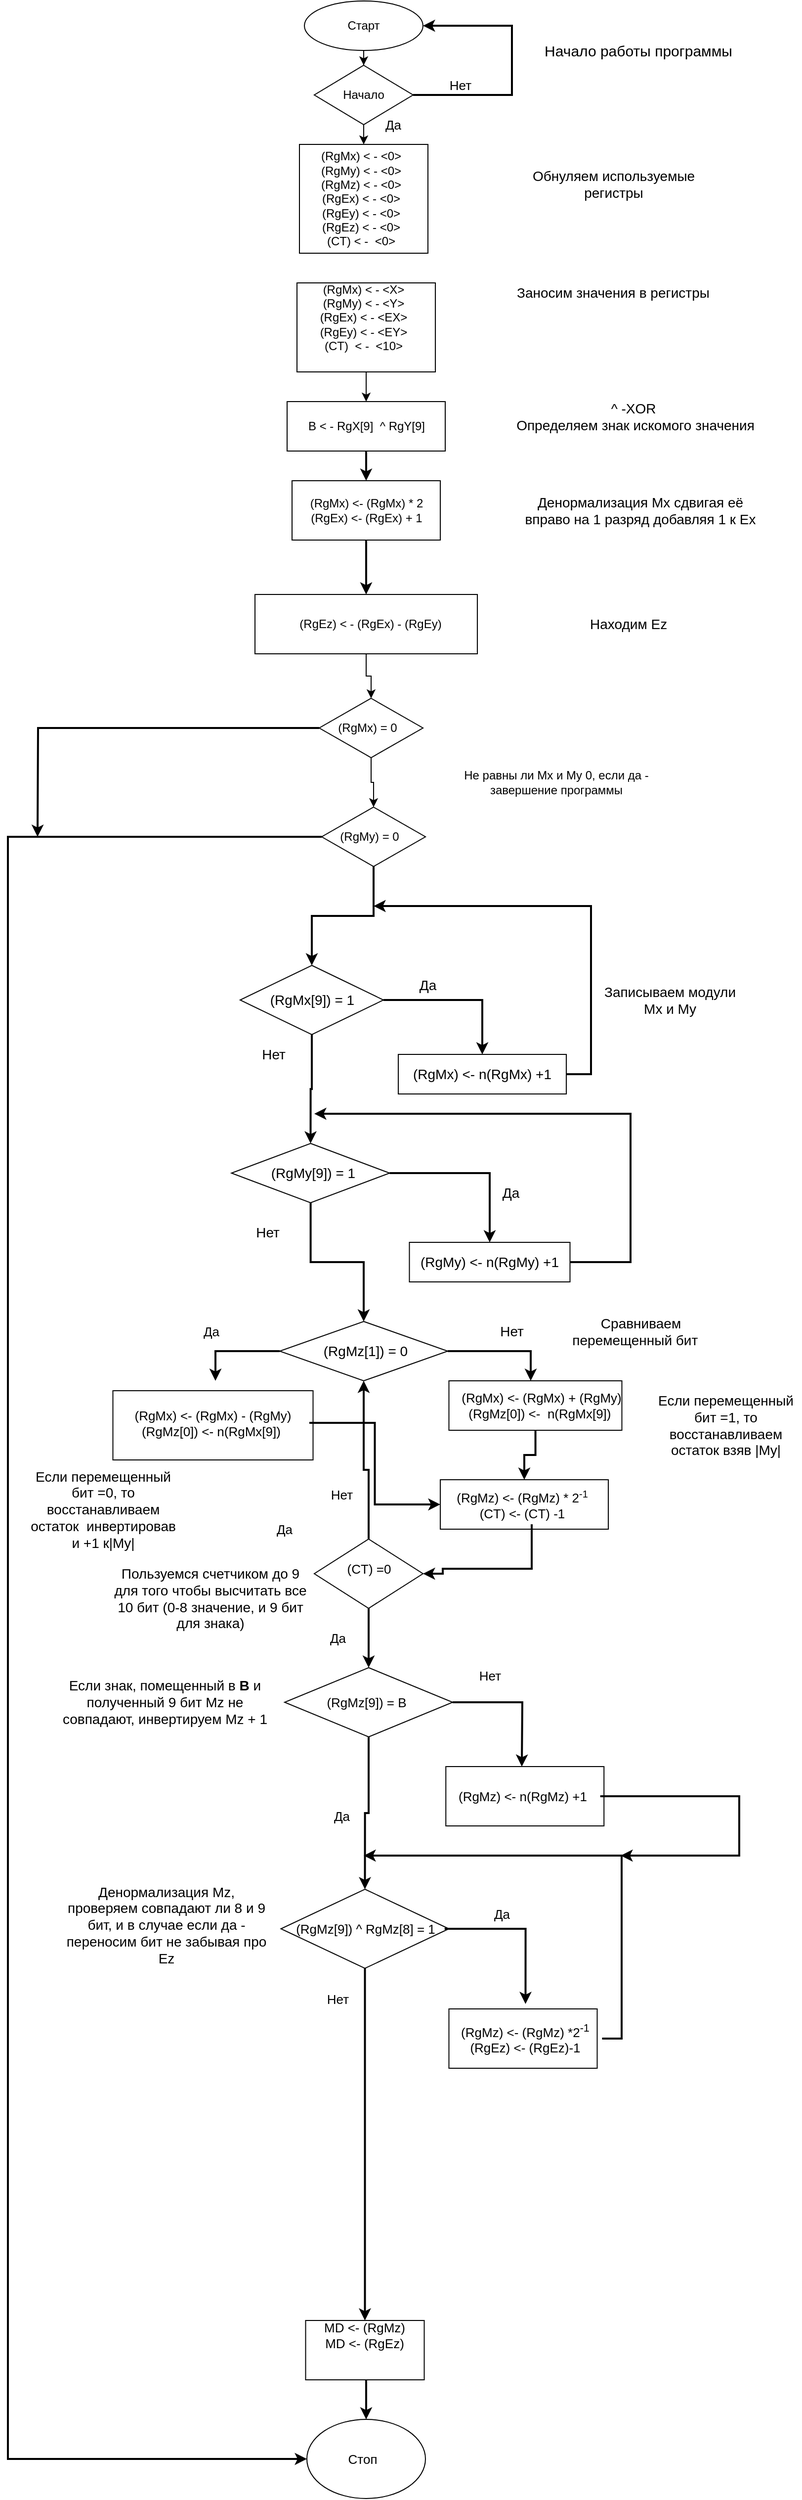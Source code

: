 <mxfile version="14.5.7" type="github">
  <diagram id="WqHpsA654vQWzBJ54qnW" name="Page-1">
    <mxGraphModel dx="865" dy="457" grid="1" gridSize="10" guides="1" tooltips="1" connect="1" arrows="1" fold="1" page="1" pageScale="1" pageWidth="827" pageHeight="1169" math="0" shadow="0">
      <root>
        <mxCell id="0" />
        <mxCell id="1" parent="0" />
        <mxCell id="_mBUxWX0OjbOPoJ2d4vH-18" style="edgeStyle=orthogonalEdgeStyle;rounded=0;orthogonalLoop=1;jettySize=auto;html=1;entryX=0.5;entryY=0;entryDx=0;entryDy=0;" parent="1" source="_mBUxWX0OjbOPoJ2d4vH-1" target="_mBUxWX0OjbOPoJ2d4vH-4" edge="1">
          <mxGeometry relative="1" as="geometry" />
        </mxCell>
        <mxCell id="_mBUxWX0OjbOPoJ2d4vH-1" value="" style="ellipse;whiteSpace=wrap;html=1;" parent="1" vertex="1">
          <mxGeometry x="310" y="5" width="120" height="50" as="geometry" />
        </mxCell>
        <mxCell id="_mBUxWX0OjbOPoJ2d4vH-2" value="Старт" style="text;html=1;strokeColor=none;fillColor=none;align=center;verticalAlign=middle;whiteSpace=wrap;rounded=0;" parent="1" vertex="1">
          <mxGeometry x="335" y="20" width="70" height="20" as="geometry" />
        </mxCell>
        <mxCell id="_mBUxWX0OjbOPoJ2d4vH-82" style="edgeStyle=orthogonalEdgeStyle;rounded=0;orthogonalLoop=1;jettySize=auto;html=1;strokeWidth=2;fontSize=13;entryX=1;entryY=0.5;entryDx=0;entryDy=0;" parent="1" source="_mBUxWX0OjbOPoJ2d4vH-4" target="_mBUxWX0OjbOPoJ2d4vH-1" edge="1">
          <mxGeometry relative="1" as="geometry">
            <mxPoint x="450" y="20" as="targetPoint" />
            <Array as="points">
              <mxPoint x="520" y="100" />
              <mxPoint x="520" y="30" />
            </Array>
          </mxGeometry>
        </mxCell>
        <mxCell id="_mBUxWX0OjbOPoJ2d4vH-4" value="" style="rhombus;whiteSpace=wrap;html=1;" parent="1" vertex="1">
          <mxGeometry x="320" y="70" width="100" height="60" as="geometry" />
        </mxCell>
        <mxCell id="_mBUxWX0OjbOPoJ2d4vH-17" style="edgeStyle=orthogonalEdgeStyle;rounded=0;orthogonalLoop=1;jettySize=auto;html=1;entryX=0.5;entryY=0;entryDx=0;entryDy=0;" parent="1" target="_mBUxWX0OjbOPoJ2d4vH-7" edge="1">
          <mxGeometry relative="1" as="geometry">
            <mxPoint x="370" y="130" as="sourcePoint" />
          </mxGeometry>
        </mxCell>
        <mxCell id="_mBUxWX0OjbOPoJ2d4vH-5" value="Начало" style="text;html=1;strokeColor=none;fillColor=none;align=center;verticalAlign=middle;whiteSpace=wrap;rounded=0;" parent="1" vertex="1">
          <mxGeometry x="350" y="90" width="40" height="20" as="geometry" />
        </mxCell>
        <mxCell id="_mBUxWX0OjbOPoJ2d4vH-7" value="" style="rounded=0;whiteSpace=wrap;html=1;" parent="1" vertex="1">
          <mxGeometry x="305" y="150" width="130" height="110" as="geometry" />
        </mxCell>
        <mxCell id="_mBUxWX0OjbOPoJ2d4vH-8" value="(RgMx) &amp;lt; - &amp;lt;0&amp;gt;&lt;br&gt;(RgMy) &amp;lt; - &amp;lt;0&amp;gt;&lt;br&gt;(RgMz) &amp;lt; - &amp;lt;0&amp;gt;&lt;br&gt;(RgEx) &amp;lt; - &amp;lt;0&amp;gt;&lt;br&gt;(RgEy) &amp;lt; - &amp;lt;0&amp;gt;&lt;br&gt;(RgEz) &amp;lt; - &amp;lt;0&amp;gt;&lt;br&gt;(CT) &amp;lt; -&amp;nbsp; &amp;lt;0&amp;gt;" style="text;html=1;strokeColor=none;fillColor=none;align=center;verticalAlign=middle;whiteSpace=wrap;rounded=0;" parent="1" vertex="1">
          <mxGeometry x="315" y="160" width="105" height="90" as="geometry" />
        </mxCell>
        <mxCell id="_mBUxWX0OjbOPoJ2d4vH-14" style="edgeStyle=orthogonalEdgeStyle;rounded=0;orthogonalLoop=1;jettySize=auto;html=1;entryX=0.5;entryY=0;entryDx=0;entryDy=0;" parent="1" source="_mBUxWX0OjbOPoJ2d4vH-10" target="_mBUxWX0OjbOPoJ2d4vH-12" edge="1">
          <mxGeometry relative="1" as="geometry" />
        </mxCell>
        <mxCell id="_mBUxWX0OjbOPoJ2d4vH-10" value="" style="rounded=0;whiteSpace=wrap;html=1;" parent="1" vertex="1">
          <mxGeometry x="302.5" y="290" width="140" height="90" as="geometry" />
        </mxCell>
        <mxCell id="_mBUxWX0OjbOPoJ2d4vH-11" value="(RgMx) &amp;lt; - &amp;lt;X&amp;gt;&lt;br&gt;(RgMy) &amp;lt; - &amp;lt;Y&amp;gt;&lt;br&gt;(RgEx) &amp;lt; - &amp;lt;EX&amp;gt;&lt;br&gt;(RgEy) &amp;lt; - &amp;lt;EY&amp;gt;&lt;br&gt;(CT)&amp;nbsp; &amp;lt; -&amp;nbsp; &amp;lt;10&amp;gt;" style="text;html=1;strokeColor=none;fillColor=none;align=center;verticalAlign=middle;whiteSpace=wrap;rounded=0;" parent="1" vertex="1">
          <mxGeometry x="320" y="280" width="100" height="90" as="geometry" />
        </mxCell>
        <mxCell id="_mBUxWX0OjbOPoJ2d4vH-88" style="edgeStyle=orthogonalEdgeStyle;rounded=0;orthogonalLoop=1;jettySize=auto;html=1;entryX=0.5;entryY=0;entryDx=0;entryDy=0;strokeWidth=2;fontSize=14;" parent="1" source="_mBUxWX0OjbOPoJ2d4vH-12" target="_mBUxWX0OjbOPoJ2d4vH-21" edge="1">
          <mxGeometry relative="1" as="geometry" />
        </mxCell>
        <mxCell id="_mBUxWX0OjbOPoJ2d4vH-12" value="" style="rounded=0;whiteSpace=wrap;html=1;" parent="1" vertex="1">
          <mxGeometry x="292.5" y="410" width="160" height="50" as="geometry" />
        </mxCell>
        <mxCell id="_mBUxWX0OjbOPoJ2d4vH-13" value="B &amp;lt; - RgX[9]&amp;nbsp; ^ RgY[9]" style="text;html=1;strokeColor=none;fillColor=none;align=center;verticalAlign=middle;whiteSpace=wrap;rounded=0;" parent="1" vertex="1">
          <mxGeometry x="302.5" y="425" width="140" height="20" as="geometry" />
        </mxCell>
        <mxCell id="_mBUxWX0OjbOPoJ2d4vH-20" value="Денормализация Mx сдвигая её вправо на 1 разряд добавляя 1 к Ex" style="text;html=1;strokeColor=none;fillColor=none;align=center;verticalAlign=middle;whiteSpace=wrap;rounded=0;fontSize=14;" parent="1" vertex="1">
          <mxGeometry x="530" y="510" width="240" height="20" as="geometry" />
        </mxCell>
        <mxCell id="_mBUxWX0OjbOPoJ2d4vH-90" style="edgeStyle=orthogonalEdgeStyle;rounded=0;orthogonalLoop=1;jettySize=auto;html=1;entryX=0.5;entryY=0;entryDx=0;entryDy=0;strokeWidth=2;fontSize=14;" parent="1" source="_mBUxWX0OjbOPoJ2d4vH-21" target="_mBUxWX0OjbOPoJ2d4vH-24" edge="1">
          <mxGeometry relative="1" as="geometry" />
        </mxCell>
        <mxCell id="_mBUxWX0OjbOPoJ2d4vH-21" value="" style="rounded=0;whiteSpace=wrap;html=1;fontSize=12;" parent="1" vertex="1">
          <mxGeometry x="297.5" y="490" width="150" height="60" as="geometry" />
        </mxCell>
        <mxCell id="_mBUxWX0OjbOPoJ2d4vH-22" value="&lt;font style=&quot;font-size: 14px&quot;&gt;^ -XOR&amp;nbsp;&lt;br&gt;Определяем знак искомого значения&lt;/font&gt;" style="text;html=1;strokeColor=none;fillColor=none;align=center;verticalAlign=middle;whiteSpace=wrap;rounded=0;" parent="1" vertex="1">
          <mxGeometry x="510" y="405" width="270" height="40" as="geometry" />
        </mxCell>
        <mxCell id="_mBUxWX0OjbOPoJ2d4vH-23" value="(RgMx) &amp;lt;- (RgMx) * 2&lt;br style=&quot;font-size: 12px&quot;&gt;(RgEx) &amp;lt;- (RgEx) + 1" style="text;html=1;strokeColor=none;fillColor=none;align=center;verticalAlign=middle;whiteSpace=wrap;rounded=0;fontSize=12;" parent="1" vertex="1">
          <mxGeometry x="307.5" y="505" width="130" height="30" as="geometry" />
        </mxCell>
        <mxCell id="_mBUxWX0OjbOPoJ2d4vH-93" style="edgeStyle=orthogonalEdgeStyle;rounded=0;orthogonalLoop=1;jettySize=auto;html=1;entryX=0.5;entryY=0;entryDx=0;entryDy=0;strokeWidth=2;fontSize=14;exitX=0.5;exitY=1;exitDx=0;exitDy=0;" parent="1" source="uvNa9s3spd6jjnI6d6CA-7" target="_mBUxWX0OjbOPoJ2d4vH-32" edge="1">
          <mxGeometry relative="1" as="geometry">
            <mxPoint x="353" y="880" as="sourcePoint" />
          </mxGeometry>
        </mxCell>
        <mxCell id="uvNa9s3spd6jjnI6d6CA-4" style="edgeStyle=orthogonalEdgeStyle;rounded=0;orthogonalLoop=1;jettySize=auto;html=1;entryX=0.5;entryY=0;entryDx=0;entryDy=0;" parent="1" source="_mBUxWX0OjbOPoJ2d4vH-24" target="uvNa9s3spd6jjnI6d6CA-2" edge="1">
          <mxGeometry relative="1" as="geometry" />
        </mxCell>
        <mxCell id="_mBUxWX0OjbOPoJ2d4vH-24" value="" style="rounded=0;whiteSpace=wrap;html=1;fontSize=12;" parent="1" vertex="1">
          <mxGeometry x="260" y="605" width="225" height="60" as="geometry" />
        </mxCell>
        <mxCell id="_mBUxWX0OjbOPoJ2d4vH-26" value="(RgEz) &amp;lt; - (RgEx) - (RgEy)" style="text;html=1;strokeColor=none;fillColor=none;align=center;verticalAlign=middle;whiteSpace=wrap;rounded=0;fontSize=12;" parent="1" vertex="1">
          <mxGeometry x="272.5" y="615" width="207.5" height="40" as="geometry" />
        </mxCell>
        <mxCell id="_mBUxWX0OjbOPoJ2d4vH-31" value="Записываем модули Mx и My" style="text;html=1;strokeColor=none;fillColor=none;align=center;verticalAlign=middle;whiteSpace=wrap;rounded=0;fontSize=14;" parent="1" vertex="1">
          <mxGeometry x="610" y="980" width="140" height="70" as="geometry" />
        </mxCell>
        <mxCell id="_mBUxWX0OjbOPoJ2d4vH-92" style="edgeStyle=orthogonalEdgeStyle;rounded=0;orthogonalLoop=1;jettySize=auto;html=1;exitX=1;exitY=0.5;exitDx=0;exitDy=0;entryX=0.5;entryY=0;entryDx=0;entryDy=0;strokeWidth=2;fontSize=14;" parent="1" source="_mBUxWX0OjbOPoJ2d4vH-32" target="_mBUxWX0OjbOPoJ2d4vH-41" edge="1">
          <mxGeometry relative="1" as="geometry" />
        </mxCell>
        <mxCell id="_mBUxWX0OjbOPoJ2d4vH-94" style="edgeStyle=orthogonalEdgeStyle;rounded=0;orthogonalLoop=1;jettySize=auto;html=1;entryX=0.5;entryY=0;entryDx=0;entryDy=0;strokeWidth=2;fontSize=14;" parent="1" source="_mBUxWX0OjbOPoJ2d4vH-32" target="_mBUxWX0OjbOPoJ2d4vH-43" edge="1">
          <mxGeometry relative="1" as="geometry" />
        </mxCell>
        <mxCell id="_mBUxWX0OjbOPoJ2d4vH-32" value="" style="rhombus;whiteSpace=wrap;html=1;fontSize=14;" parent="1" vertex="1">
          <mxGeometry x="245" y="980" width="145" height="70" as="geometry" />
        </mxCell>
        <mxCell id="_mBUxWX0OjbOPoJ2d4vH-33" value="(RgMx[9]) = 1" style="text;html=1;strokeColor=none;fillColor=none;align=center;verticalAlign=middle;whiteSpace=wrap;rounded=0;fontSize=14;" parent="1" vertex="1">
          <mxGeometry x="272.5" y="997.5" width="90" height="35" as="geometry" />
        </mxCell>
        <mxCell id="_mBUxWX0OjbOPoJ2d4vH-37" value="Нет" style="text;html=1;strokeColor=none;fillColor=none;align=center;verticalAlign=middle;whiteSpace=wrap;rounded=0;fontSize=14;" parent="1" vertex="1">
          <mxGeometry x="259" y="1060" width="40" height="20" as="geometry" />
        </mxCell>
        <mxCell id="_mBUxWX0OjbOPoJ2d4vH-38" value="Да" style="text;html=1;strokeColor=none;fillColor=none;align=center;verticalAlign=middle;whiteSpace=wrap;rounded=0;fontSize=14;" parent="1" vertex="1">
          <mxGeometry x="415" y="990" width="40" height="20" as="geometry" />
        </mxCell>
        <mxCell id="_mBUxWX0OjbOPoJ2d4vH-97" style="edgeStyle=orthogonalEdgeStyle;rounded=0;orthogonalLoop=1;jettySize=auto;html=1;strokeWidth=2;fontSize=14;" parent="1" source="_mBUxWX0OjbOPoJ2d4vH-39" edge="1">
          <mxGeometry relative="1" as="geometry">
            <mxPoint x="380" y="920" as="targetPoint" />
            <Array as="points">
              <mxPoint x="600" y="1090" />
              <mxPoint x="600" y="920" />
            </Array>
          </mxGeometry>
        </mxCell>
        <mxCell id="_mBUxWX0OjbOPoJ2d4vH-39" value="" style="rounded=0;whiteSpace=wrap;html=1;fontSize=14;" parent="1" vertex="1">
          <mxGeometry x="405" y="1070" width="170" height="40" as="geometry" />
        </mxCell>
        <mxCell id="_mBUxWX0OjbOPoJ2d4vH-41" value="(RgMx) &amp;lt;- n(RgMx) +1" style="text;html=1;strokeColor=none;fillColor=none;align=center;verticalAlign=middle;whiteSpace=wrap;rounded=0;fontSize=14;" parent="1" vertex="1">
          <mxGeometry x="415" y="1070" width="150" height="40" as="geometry" />
        </mxCell>
        <mxCell id="_mBUxWX0OjbOPoJ2d4vH-96" style="edgeStyle=orthogonalEdgeStyle;rounded=0;orthogonalLoop=1;jettySize=auto;html=1;entryX=0.5;entryY=0;entryDx=0;entryDy=0;strokeWidth=2;fontSize=14;" parent="1" source="_mBUxWX0OjbOPoJ2d4vH-43" target="_mBUxWX0OjbOPoJ2d4vH-46" edge="1">
          <mxGeometry relative="1" as="geometry" />
        </mxCell>
        <mxCell id="_mBUxWX0OjbOPoJ2d4vH-99" style="edgeStyle=orthogonalEdgeStyle;rounded=0;orthogonalLoop=1;jettySize=auto;html=1;entryX=0.5;entryY=0;entryDx=0;entryDy=0;strokeWidth=2;fontSize=14;" parent="1" source="_mBUxWX0OjbOPoJ2d4vH-43" target="_mBUxWX0OjbOPoJ2d4vH-64" edge="1">
          <mxGeometry relative="1" as="geometry" />
        </mxCell>
        <mxCell id="_mBUxWX0OjbOPoJ2d4vH-43" value="" style="rhombus;whiteSpace=wrap;html=1;fontSize=14;" parent="1" vertex="1">
          <mxGeometry x="236.25" y="1160" width="160" height="60" as="geometry" />
        </mxCell>
        <mxCell id="_mBUxWX0OjbOPoJ2d4vH-44" value="(RgMy[9]) = 1" style="text;html=1;strokeColor=none;fillColor=none;align=center;verticalAlign=middle;whiteSpace=wrap;rounded=0;fontSize=14;" parent="1" vertex="1">
          <mxGeometry x="270" y="1172.5" width="97.5" height="35" as="geometry" />
        </mxCell>
        <mxCell id="_mBUxWX0OjbOPoJ2d4vH-98" style="edgeStyle=orthogonalEdgeStyle;rounded=0;orthogonalLoop=1;jettySize=auto;html=1;strokeWidth=2;fontSize=14;" parent="1" source="_mBUxWX0OjbOPoJ2d4vH-45" edge="1">
          <mxGeometry relative="1" as="geometry">
            <mxPoint x="320" y="1130" as="targetPoint" />
            <Array as="points">
              <mxPoint x="640" y="1280" />
              <mxPoint x="640" y="1130" />
            </Array>
          </mxGeometry>
        </mxCell>
        <mxCell id="_mBUxWX0OjbOPoJ2d4vH-45" value="" style="rounded=0;whiteSpace=wrap;html=1;fontSize=14;" parent="1" vertex="1">
          <mxGeometry x="416.25" y="1260" width="162.5" height="40" as="geometry" />
        </mxCell>
        <mxCell id="_mBUxWX0OjbOPoJ2d4vH-46" value="(RgMy) &amp;lt;- n(RgMy) +1" style="text;html=1;strokeColor=none;fillColor=none;align=center;verticalAlign=middle;whiteSpace=wrap;rounded=0;fontSize=14;" parent="1" vertex="1">
          <mxGeometry x="426.25" y="1260" width="142.5" height="40" as="geometry" />
        </mxCell>
        <mxCell id="_mBUxWX0OjbOPoJ2d4vH-53" value="Сравниваем перемещенный бит&amp;nbsp; &amp;nbsp;" style="text;html=1;strokeColor=none;fillColor=none;align=center;verticalAlign=middle;whiteSpace=wrap;rounded=0;fontSize=14;" parent="1" vertex="1">
          <mxGeometry x="573.75" y="1320" width="152.5" height="60" as="geometry" />
        </mxCell>
        <mxCell id="_mBUxWX0OjbOPoJ2d4vH-56" value="" style="rounded=0;whiteSpace=wrap;html=1;fontSize=19;" parent="1" vertex="1">
          <mxGeometry x="116.25" y="1410" width="202.5" height="70" as="geometry" />
        </mxCell>
        <mxCell id="uvNa9s3spd6jjnI6d6CA-16" style="edgeStyle=orthogonalEdgeStyle;rounded=0;orthogonalLoop=1;jettySize=auto;html=1;entryX=0;entryY=0.5;entryDx=0;entryDy=0;strokeWidth=2;" parent="1" source="_mBUxWX0OjbOPoJ2d4vH-57" target="uvNa9s3spd6jjnI6d6CA-14" edge="1">
          <mxGeometry relative="1" as="geometry" />
        </mxCell>
        <mxCell id="_mBUxWX0OjbOPoJ2d4vH-57" value="(RgMx) &amp;lt;- (RgMx) - (RgMy)&lt;br&gt;(RgMz[0]) &amp;lt;- n(RgMx[9])&amp;nbsp;" style="text;html=1;strokeColor=none;fillColor=none;align=center;verticalAlign=middle;whiteSpace=wrap;rounded=0;fontSize=13;" parent="1" vertex="1">
          <mxGeometry x="120" y="1410" width="195" height="65" as="geometry" />
        </mxCell>
        <mxCell id="_mBUxWX0OjbOPoJ2d4vH-117" style="edgeStyle=orthogonalEdgeStyle;rounded=0;orthogonalLoop=1;jettySize=auto;html=1;entryX=0.5;entryY=0;entryDx=0;entryDy=0;strokeWidth=2;fontSize=14;" parent="1" source="_mBUxWX0OjbOPoJ2d4vH-58" target="_mBUxWX0OjbOPoJ2d4vH-69" edge="1">
          <mxGeometry relative="1" as="geometry" />
        </mxCell>
        <mxCell id="_mBUxWX0OjbOPoJ2d4vH-58" value="" style="rhombus;whiteSpace=wrap;html=1;fontSize=13;" parent="1" vertex="1">
          <mxGeometry x="320" y="1560" width="110" height="70" as="geometry" />
        </mxCell>
        <mxCell id="uvNa9s3spd6jjnI6d6CA-20" style="edgeStyle=orthogonalEdgeStyle;rounded=0;orthogonalLoop=1;jettySize=auto;html=1;entryX=0.5;entryY=1;entryDx=0;entryDy=0;strokeWidth=2;exitX=0.5;exitY=0;exitDx=0;exitDy=0;" parent="1" source="_mBUxWX0OjbOPoJ2d4vH-58" target="_mBUxWX0OjbOPoJ2d4vH-64" edge="1">
          <mxGeometry relative="1" as="geometry">
            <Array as="points">
              <mxPoint x="375" y="1490" />
              <mxPoint x="370" y="1490" />
            </Array>
          </mxGeometry>
        </mxCell>
        <mxCell id="_mBUxWX0OjbOPoJ2d4vH-59" value="(CT) =0" style="text;html=1;strokeColor=none;fillColor=none;align=center;verticalAlign=middle;whiteSpace=wrap;rounded=0;fontSize=13;rotation=0;" parent="1" vertex="1">
          <mxGeometry x="333.75" y="1580" width="82.5" height="20" as="geometry" />
        </mxCell>
        <mxCell id="_mBUxWX0OjbOPoJ2d4vH-62" value="Да" style="text;html=1;strokeColor=none;fillColor=none;align=center;verticalAlign=middle;whiteSpace=wrap;rounded=0;fontSize=13;" parent="1" vertex="1">
          <mxGeometry x="196.25" y="1340" width="40" height="20" as="geometry" />
        </mxCell>
        <mxCell id="_mBUxWX0OjbOPoJ2d4vH-63" value="Да" style="text;html=1;strokeColor=none;fillColor=none;align=center;verticalAlign=middle;whiteSpace=wrap;rounded=0;fontSize=14;" parent="1" vertex="1">
          <mxGeometry x="498.75" y="1200" width="40" height="20" as="geometry" />
        </mxCell>
        <mxCell id="_mBUxWX0OjbOPoJ2d4vH-102" style="edgeStyle=orthogonalEdgeStyle;rounded=0;orthogonalLoop=1;jettySize=auto;html=1;strokeWidth=2;fontSize=14;" parent="1" source="_mBUxWX0OjbOPoJ2d4vH-64" edge="1">
          <mxGeometry relative="1" as="geometry">
            <mxPoint x="539" y="1400" as="targetPoint" />
            <Array as="points">
              <mxPoint x="539" y="1370" />
            </Array>
          </mxGeometry>
        </mxCell>
        <mxCell id="_mBUxWX0OjbOPoJ2d4vH-113" style="edgeStyle=orthogonalEdgeStyle;rounded=0;orthogonalLoop=1;jettySize=auto;html=1;strokeWidth=2;fontSize=14;" parent="1" source="_mBUxWX0OjbOPoJ2d4vH-64" edge="1">
          <mxGeometry relative="1" as="geometry">
            <mxPoint x="220" y="1400" as="targetPoint" />
            <Array as="points">
              <mxPoint x="220" y="1370" />
            </Array>
          </mxGeometry>
        </mxCell>
        <mxCell id="_mBUxWX0OjbOPoJ2d4vH-64" value="" style="rhombus;whiteSpace=wrap;html=1;fontSize=14;" parent="1" vertex="1">
          <mxGeometry x="285" y="1340" width="170" height="60" as="geometry" />
        </mxCell>
        <mxCell id="_mBUxWX0OjbOPoJ2d4vH-65" value="(RgMz[1]) = 0" style="text;html=1;strokeColor=none;fillColor=none;align=center;verticalAlign=middle;whiteSpace=wrap;rounded=0;fontSize=14;" parent="1" vertex="1">
          <mxGeometry x="307.5" y="1360" width="127.5" height="20" as="geometry" />
        </mxCell>
        <mxCell id="uvNa9s3spd6jjnI6d6CA-17" style="edgeStyle=orthogonalEdgeStyle;rounded=0;orthogonalLoop=1;jettySize=auto;html=1;entryX=0.5;entryY=0;entryDx=0;entryDy=0;strokeWidth=2;" parent="1" source="_mBUxWX0OjbOPoJ2d4vH-67" target="uvNa9s3spd6jjnI6d6CA-14" edge="1">
          <mxGeometry relative="1" as="geometry" />
        </mxCell>
        <mxCell id="_mBUxWX0OjbOPoJ2d4vH-67" value="" style="rounded=0;whiteSpace=wrap;html=1;fontSize=19;" parent="1" vertex="1">
          <mxGeometry x="456.25" y="1400" width="175" height="50" as="geometry" />
        </mxCell>
        <mxCell id="_mBUxWX0OjbOPoJ2d4vH-68" value="(RgMx) &amp;lt;- (RgMx) + (RgMy)&lt;br&gt;(RgMz[0]) &amp;lt;-&amp;nbsp; n(RgMx[9])&amp;nbsp;" style="text;html=1;strokeColor=none;fillColor=none;align=center;verticalAlign=middle;whiteSpace=wrap;rounded=0;fontSize=13;" parent="1" vertex="1">
          <mxGeometry x="462.5" y="1410" width="173.75" height="30" as="geometry" />
        </mxCell>
        <mxCell id="_mBUxWX0OjbOPoJ2d4vH-120" style="edgeStyle=orthogonalEdgeStyle;rounded=0;orthogonalLoop=1;jettySize=auto;html=1;strokeWidth=2;fontSize=14;" parent="1" source="_mBUxWX0OjbOPoJ2d4vH-69" edge="1">
          <mxGeometry relative="1" as="geometry">
            <mxPoint x="530" y="1790" as="targetPoint" />
          </mxGeometry>
        </mxCell>
        <mxCell id="_mBUxWX0OjbOPoJ2d4vH-124" style="edgeStyle=orthogonalEdgeStyle;rounded=0;orthogonalLoop=1;jettySize=auto;html=1;entryX=0.5;entryY=0;entryDx=0;entryDy=0;strokeWidth=2;fontSize=14;exitX=0.5;exitY=1;exitDx=0;exitDy=0;" parent="1" source="_mBUxWX0OjbOPoJ2d4vH-69" target="_mBUxWX0OjbOPoJ2d4vH-73" edge="1">
          <mxGeometry relative="1" as="geometry">
            <mxPoint x="371" y="1800" as="sourcePoint" />
          </mxGeometry>
        </mxCell>
        <mxCell id="_mBUxWX0OjbOPoJ2d4vH-69" value="" style="rhombus;whiteSpace=wrap;html=1;fontSize=13;" parent="1" vertex="1">
          <mxGeometry x="290" y="1690" width="170" height="70" as="geometry" />
        </mxCell>
        <mxCell id="_mBUxWX0OjbOPoJ2d4vH-70" value="(RgMz[9]) = B" style="text;html=1;strokeColor=none;fillColor=none;align=center;verticalAlign=middle;whiteSpace=wrap;rounded=0;fontSize=13;" parent="1" vertex="1">
          <mxGeometry x="312.5" y="1712.5" width="120" height="25" as="geometry" />
        </mxCell>
        <mxCell id="_mBUxWX0OjbOPoJ2d4vH-71" value="" style="rounded=0;whiteSpace=wrap;html=1;fontSize=13;" parent="1" vertex="1">
          <mxGeometry x="453.13" y="1790" width="160" height="60" as="geometry" />
        </mxCell>
        <mxCell id="_mBUxWX0OjbOPoJ2d4vH-123" style="edgeStyle=orthogonalEdgeStyle;rounded=0;orthogonalLoop=1;jettySize=auto;html=1;strokeWidth=2;fontSize=14;" parent="1" source="_mBUxWX0OjbOPoJ2d4vH-72" edge="1">
          <mxGeometry relative="1" as="geometry">
            <mxPoint x="630" y="1880" as="targetPoint" />
            <Array as="points">
              <mxPoint x="750" y="1820" />
            </Array>
          </mxGeometry>
        </mxCell>
        <mxCell id="_mBUxWX0OjbOPoJ2d4vH-72" value="(RgMz) &amp;lt;- n(RgMz) +1" style="text;html=1;strokeColor=none;fillColor=none;align=center;verticalAlign=middle;whiteSpace=wrap;rounded=0;fontSize=13;" parent="1" vertex="1">
          <mxGeometry x="451.88" y="1800" width="157.5" height="40" as="geometry" />
        </mxCell>
        <mxCell id="_mBUxWX0OjbOPoJ2d4vH-132" style="edgeStyle=orthogonalEdgeStyle;rounded=0;orthogonalLoop=1;jettySize=auto;html=1;entryX=0.5;entryY=0;entryDx=0;entryDy=0;strokeWidth=2;fontSize=14;" parent="1" source="_mBUxWX0OjbOPoJ2d4vH-73" target="_mBUxWX0OjbOPoJ2d4vH-77" edge="1">
          <mxGeometry relative="1" as="geometry" />
        </mxCell>
        <mxCell id="_mBUxWX0OjbOPoJ2d4vH-73" value="" style="rhombus;whiteSpace=wrap;html=1;fontSize=13;" parent="1" vertex="1">
          <mxGeometry x="286.25" y="1914" width="170" height="80" as="geometry" />
        </mxCell>
        <mxCell id="_mBUxWX0OjbOPoJ2d4vH-126" style="edgeStyle=orthogonalEdgeStyle;rounded=0;orthogonalLoop=1;jettySize=auto;html=1;entryX=0.5;entryY=0;entryDx=0;entryDy=0;strokeWidth=2;fontSize=14;" parent="1" source="_mBUxWX0OjbOPoJ2d4vH-74" target="_mBUxWX0OjbOPoJ2d4vH-76" edge="1">
          <mxGeometry relative="1" as="geometry" />
        </mxCell>
        <mxCell id="_mBUxWX0OjbOPoJ2d4vH-74" value="(RgMz[9]) ^ RgMz[8] = 1" style="text;html=1;strokeColor=none;fillColor=none;align=center;verticalAlign=middle;whiteSpace=wrap;rounded=0;fontSize=13;" parent="1" vertex="1">
          <mxGeometry x="291.88" y="1929" width="160" height="50" as="geometry" />
        </mxCell>
        <mxCell id="_mBUxWX0OjbOPoJ2d4vH-75" value="" style="rounded=0;whiteSpace=wrap;html=1;fontSize=13;" parent="1" vertex="1">
          <mxGeometry x="456.25" y="2035" width="150" height="60" as="geometry" />
        </mxCell>
        <mxCell id="_mBUxWX0OjbOPoJ2d4vH-135" style="edgeStyle=orthogonalEdgeStyle;rounded=0;orthogonalLoop=1;jettySize=auto;html=1;strokeWidth=2;fontSize=14;" parent="1" source="_mBUxWX0OjbOPoJ2d4vH-76" edge="1">
          <mxGeometry relative="1" as="geometry">
            <mxPoint x="370" y="1880" as="targetPoint" />
            <Array as="points">
              <mxPoint x="631" y="2065" />
              <mxPoint x="631" y="1880" />
            </Array>
          </mxGeometry>
        </mxCell>
        <mxCell id="_mBUxWX0OjbOPoJ2d4vH-76" value="(RgMz) &amp;lt;- (RgMz) *2&lt;sup&gt;-1&lt;/sup&gt;&lt;br&gt;(RgEz) &amp;lt;- (RgEz)-1" style="text;html=1;strokeColor=none;fillColor=none;align=center;verticalAlign=middle;whiteSpace=wrap;rounded=0;fontSize=13;" parent="1" vertex="1">
          <mxGeometry x="456.25" y="2030" width="155" height="70" as="geometry" />
        </mxCell>
        <mxCell id="_mBUxWX0OjbOPoJ2d4vH-133" style="edgeStyle=orthogonalEdgeStyle;rounded=0;orthogonalLoop=1;jettySize=auto;html=1;entryX=0.5;entryY=0;entryDx=0;entryDy=0;strokeWidth=2;fontSize=14;" parent="1" source="_mBUxWX0OjbOPoJ2d4vH-77" target="_mBUxWX0OjbOPoJ2d4vH-79" edge="1">
          <mxGeometry relative="1" as="geometry">
            <Array as="points">
              <mxPoint x="373" y="2430" />
            </Array>
          </mxGeometry>
        </mxCell>
        <mxCell id="_mBUxWX0OjbOPoJ2d4vH-77" value="" style="rounded=0;whiteSpace=wrap;html=1;fontSize=13;" parent="1" vertex="1">
          <mxGeometry x="311.25" y="2350" width="120" height="60" as="geometry" />
        </mxCell>
        <mxCell id="_mBUxWX0OjbOPoJ2d4vH-78" value="MD &amp;lt;- (RgMz)&lt;br&gt;MD &amp;lt;- (RgEz)" style="text;html=1;strokeColor=none;fillColor=none;align=center;verticalAlign=middle;whiteSpace=wrap;rounded=0;fontSize=13;" parent="1" vertex="1">
          <mxGeometry x="315.62" y="2350" width="110" height="30" as="geometry" />
        </mxCell>
        <mxCell id="_mBUxWX0OjbOPoJ2d4vH-79" value="" style="ellipse;whiteSpace=wrap;html=1;fontSize=13;" parent="1" vertex="1">
          <mxGeometry x="312.5" y="2450" width="120" height="80" as="geometry" />
        </mxCell>
        <mxCell id="_mBUxWX0OjbOPoJ2d4vH-80" value="Стоп" style="text;html=1;strokeColor=none;fillColor=none;align=center;verticalAlign=middle;whiteSpace=wrap;rounded=0;fontSize=13;" parent="1" vertex="1">
          <mxGeometry x="333.75" y="2480" width="70" height="20" as="geometry" />
        </mxCell>
        <mxCell id="_mBUxWX0OjbOPoJ2d4vH-83" value="Да" style="text;html=1;strokeColor=none;fillColor=none;align=center;verticalAlign=middle;whiteSpace=wrap;rounded=0;fontSize=13;" parent="1" vertex="1">
          <mxGeometry x="380" y="120" width="40" height="20" as="geometry" />
        </mxCell>
        <mxCell id="_mBUxWX0OjbOPoJ2d4vH-84" value="Нет" style="text;html=1;strokeColor=none;fillColor=none;align=center;verticalAlign=middle;whiteSpace=wrap;rounded=0;fontSize=13;" parent="1" vertex="1">
          <mxGeometry x="447.5" y="80" width="40" height="20" as="geometry" />
        </mxCell>
        <mxCell id="_mBUxWX0OjbOPoJ2d4vH-85" value="Начало работы программы" style="text;html=1;strokeColor=none;fillColor=none;align=center;verticalAlign=middle;whiteSpace=wrap;rounded=0;fontSize=15;" parent="1" vertex="1">
          <mxGeometry x="532.5" y="20" width="230" height="70" as="geometry" />
        </mxCell>
        <mxCell id="_mBUxWX0OjbOPoJ2d4vH-86" value="Обнуляем используемые регистры" style="text;html=1;strokeColor=none;fillColor=none;align=center;verticalAlign=middle;whiteSpace=wrap;rounded=0;fontSize=14;" parent="1" vertex="1">
          <mxGeometry x="532.5" y="180" width="180" height="20" as="geometry" />
        </mxCell>
        <mxCell id="_mBUxWX0OjbOPoJ2d4vH-87" value="Заносим значения в регистры" style="text;html=1;strokeColor=none;fillColor=none;align=center;verticalAlign=middle;whiteSpace=wrap;rounded=0;fontSize=14;" parent="1" vertex="1">
          <mxGeometry x="520" y="290" width="205" height="20" as="geometry" />
        </mxCell>
        <mxCell id="_mBUxWX0OjbOPoJ2d4vH-89" value="Находим Ez&amp;nbsp;" style="text;html=1;strokeColor=none;fillColor=none;align=center;verticalAlign=middle;whiteSpace=wrap;rounded=0;fontSize=14;" parent="1" vertex="1">
          <mxGeometry x="520" y="625" width="240" height="20" as="geometry" />
        </mxCell>
        <mxCell id="_mBUxWX0OjbOPoJ2d4vH-100" value="Нет" style="text;html=1;strokeColor=none;fillColor=none;align=center;verticalAlign=middle;whiteSpace=wrap;rounded=0;fontSize=14;" parent="1" vertex="1">
          <mxGeometry x="252.5" y="1240" width="40" height="20" as="geometry" />
        </mxCell>
        <mxCell id="_mBUxWX0OjbOPoJ2d4vH-103" value="Нет" style="text;html=1;strokeColor=none;fillColor=none;align=center;verticalAlign=middle;whiteSpace=wrap;rounded=0;fontSize=14;" parent="1" vertex="1">
          <mxGeometry x="500" y="1340" width="40" height="20" as="geometry" />
        </mxCell>
        <mxCell id="_mBUxWX0OjbOPoJ2d4vH-109" value="Если перемещенный бит =1, то восстанавливаем остаток взяв |My|" style="text;html=1;strokeColor=none;fillColor=none;align=center;verticalAlign=middle;whiteSpace=wrap;rounded=0;fontSize=14;" parent="1" vertex="1">
          <mxGeometry x="660" y="1415" width="152.5" height="60" as="geometry" />
        </mxCell>
        <mxCell id="_mBUxWX0OjbOPoJ2d4vH-110" value="Если перемещенный бит =0, то восстанавливаем остаток&amp;nbsp; инвертировав и +1 к|My|" style="text;html=1;strokeColor=none;fillColor=none;align=center;verticalAlign=middle;whiteSpace=wrap;rounded=0;fontSize=14;" parent="1" vertex="1">
          <mxGeometry x="30" y="1480" width="152.5" height="100" as="geometry" />
        </mxCell>
        <mxCell id="_mBUxWX0OjbOPoJ2d4vH-114" value="Пользуемся счетчиком до 9 для того чтобы высчитать все 10 бит (0-8 значение, и 9 бит для знака)" style="text;html=1;strokeColor=none;fillColor=none;align=center;verticalAlign=middle;whiteSpace=wrap;rounded=0;fontSize=14;" parent="1" vertex="1">
          <mxGeometry x="116.25" y="1590" width="197.5" height="60" as="geometry" />
        </mxCell>
        <mxCell id="_mBUxWX0OjbOPoJ2d4vH-115" value="Да" style="text;html=1;strokeColor=none;fillColor=none;align=center;verticalAlign=middle;whiteSpace=wrap;rounded=0;fontSize=13;" parent="1" vertex="1">
          <mxGeometry x="270" y="1540" width="40" height="20" as="geometry" />
        </mxCell>
        <mxCell id="_mBUxWX0OjbOPoJ2d4vH-118" value="Да" style="text;html=1;strokeColor=none;fillColor=none;align=center;verticalAlign=middle;whiteSpace=wrap;rounded=0;fontSize=13;" parent="1" vertex="1">
          <mxGeometry x="323.75" y="1650" width="40" height="20" as="geometry" />
        </mxCell>
        <mxCell id="_mBUxWX0OjbOPoJ2d4vH-119" value="Если знак, помещенный в &lt;b&gt;B&lt;/b&gt; и полученный 9 бит Mz не совпадают, инвертируем Mz + 1" style="text;html=1;strokeColor=none;fillColor=none;align=center;verticalAlign=middle;whiteSpace=wrap;rounded=0;fontSize=14;" parent="1" vertex="1">
          <mxGeometry x="60" y="1700" width="217.5" height="50" as="geometry" />
        </mxCell>
        <mxCell id="_mBUxWX0OjbOPoJ2d4vH-121" value="Нет" style="text;html=1;strokeColor=none;fillColor=none;align=center;verticalAlign=middle;whiteSpace=wrap;rounded=0;fontSize=13;" parent="1" vertex="1">
          <mxGeometry x="477.5" y="1687.5" width="40" height="20" as="geometry" />
        </mxCell>
        <mxCell id="_mBUxWX0OjbOPoJ2d4vH-125" value="Да" style="text;html=1;strokeColor=none;fillColor=none;align=center;verticalAlign=middle;whiteSpace=wrap;rounded=0;fontSize=13;" parent="1" vertex="1">
          <mxGeometry x="327.5" y="1830" width="40" height="20" as="geometry" />
        </mxCell>
        <mxCell id="_mBUxWX0OjbOPoJ2d4vH-129" value="Да" style="text;html=1;strokeColor=none;fillColor=none;align=center;verticalAlign=middle;whiteSpace=wrap;rounded=0;fontSize=13;" parent="1" vertex="1">
          <mxGeometry x="490" y="1929" width="40" height="20" as="geometry" />
        </mxCell>
        <mxCell id="_mBUxWX0OjbOPoJ2d4vH-130" value="Нет" style="text;html=1;strokeColor=none;fillColor=none;align=center;verticalAlign=middle;whiteSpace=wrap;rounded=0;fontSize=13;" parent="1" vertex="1">
          <mxGeometry x="323.75" y="2015" width="40" height="20" as="geometry" />
        </mxCell>
        <mxCell id="_mBUxWX0OjbOPoJ2d4vH-134" value="Денормализация Mz, проверяем совпадают ли 8 и 9 бит, и в случае если да - переносим бит не забывая про Ez" style="text;html=1;strokeColor=none;fillColor=none;align=center;verticalAlign=middle;whiteSpace=wrap;rounded=0;fontSize=14;" parent="1" vertex="1">
          <mxGeometry x="67.5" y="1910" width="205" height="80" as="geometry" />
        </mxCell>
        <mxCell id="uvNa9s3spd6jjnI6d6CA-9" style="edgeStyle=orthogonalEdgeStyle;rounded=0;orthogonalLoop=1;jettySize=auto;html=1;entryX=0.5;entryY=0;entryDx=0;entryDy=0;" parent="1" source="uvNa9s3spd6jjnI6d6CA-2" target="uvNa9s3spd6jjnI6d6CA-7" edge="1">
          <mxGeometry relative="1" as="geometry" />
        </mxCell>
        <mxCell id="uvNa9s3spd6jjnI6d6CA-10" style="edgeStyle=orthogonalEdgeStyle;rounded=0;orthogonalLoop=1;jettySize=auto;html=1;strokeWidth=2;" parent="1" source="uvNa9s3spd6jjnI6d6CA-2" edge="1">
          <mxGeometry relative="1" as="geometry">
            <mxPoint x="40" y="850" as="targetPoint" />
          </mxGeometry>
        </mxCell>
        <mxCell id="uvNa9s3spd6jjnI6d6CA-2" value="" style="rhombus;whiteSpace=wrap;html=1;" parent="1" vertex="1">
          <mxGeometry x="325" y="710" width="105" height="60" as="geometry" />
        </mxCell>
        <mxCell id="uvNa9s3spd6jjnI6d6CA-3" value="(RgMx) = 0" style="text;html=1;strokeColor=none;fillColor=none;align=center;verticalAlign=middle;whiteSpace=wrap;rounded=0;" parent="1" vertex="1">
          <mxGeometry x="333.75" y="730" width="80" height="20" as="geometry" />
        </mxCell>
        <mxCell id="uvNa9s3spd6jjnI6d6CA-11" style="edgeStyle=orthogonalEdgeStyle;rounded=0;orthogonalLoop=1;jettySize=auto;html=1;entryX=0;entryY=0.5;entryDx=0;entryDy=0;strokeWidth=2;" parent="1" source="uvNa9s3spd6jjnI6d6CA-7" target="_mBUxWX0OjbOPoJ2d4vH-79" edge="1">
          <mxGeometry relative="1" as="geometry">
            <mxPoint x="40" y="2210" as="targetPoint" />
            <Array as="points">
              <mxPoint x="10" y="850" />
              <mxPoint x="10" y="2490" />
            </Array>
          </mxGeometry>
        </mxCell>
        <mxCell id="uvNa9s3spd6jjnI6d6CA-7" value="" style="rhombus;whiteSpace=wrap;html=1;" parent="1" vertex="1">
          <mxGeometry x="327.5" y="820" width="105" height="60" as="geometry" />
        </mxCell>
        <mxCell id="uvNa9s3spd6jjnI6d6CA-8" value="(RgMy) = 0" style="text;html=1;strokeColor=none;fillColor=none;align=center;verticalAlign=middle;whiteSpace=wrap;rounded=0;" parent="1" vertex="1">
          <mxGeometry x="336.25" y="840" width="80" height="20" as="geometry" />
        </mxCell>
        <mxCell id="uvNa9s3spd6jjnI6d6CA-14" value="" style="rounded=0;whiteSpace=wrap;html=1;" parent="1" vertex="1">
          <mxGeometry x="447.5" y="1500" width="170" height="50" as="geometry" />
        </mxCell>
        <mxCell id="uvNa9s3spd6jjnI6d6CA-18" style="edgeStyle=orthogonalEdgeStyle;rounded=0;orthogonalLoop=1;jettySize=auto;html=1;strokeWidth=2;entryX=1;entryY=0.5;entryDx=0;entryDy=0;" parent="1" source="uvNa9s3spd6jjnI6d6CA-15" target="_mBUxWX0OjbOPoJ2d4vH-58" edge="1">
          <mxGeometry relative="1" as="geometry">
            <mxPoint x="450" y="1600" as="targetPoint" />
            <Array as="points">
              <mxPoint x="540" y="1590" />
              <mxPoint x="450" y="1590" />
              <mxPoint x="450" y="1595" />
            </Array>
          </mxGeometry>
        </mxCell>
        <mxCell id="uvNa9s3spd6jjnI6d6CA-15" value="&lt;span style=&quot;font-size: 13px&quot;&gt;(RgMz) &amp;lt;- (RgMz) * 2&lt;/span&gt;&lt;sup&gt;-1&lt;/sup&gt;&lt;br style=&quot;font-size: 13px&quot;&gt;&lt;span style=&quot;font-size: 13px&quot;&gt;(CT) &amp;lt;- (CT) -1&lt;/span&gt;" style="text;html=1;strokeColor=none;fillColor=none;align=center;verticalAlign=middle;whiteSpace=wrap;rounded=0;" parent="1" vertex="1">
          <mxGeometry x="453.75" y="1505" width="152.5" height="40" as="geometry" />
        </mxCell>
        <mxCell id="uvNa9s3spd6jjnI6d6CA-19" value="Не равны ли Mx и My 0, если да - завершение программы" style="text;html=1;strokeColor=none;fillColor=none;align=center;verticalAlign=middle;whiteSpace=wrap;rounded=0;" parent="1" vertex="1">
          <mxGeometry x="456.25" y="780" width="217.5" height="30" as="geometry" />
        </mxCell>
        <mxCell id="uvNa9s3spd6jjnI6d6CA-21" value="Нет" style="text;html=1;strokeColor=none;fillColor=none;align=center;verticalAlign=middle;whiteSpace=wrap;rounded=0;fontSize=13;" parent="1" vertex="1">
          <mxGeometry x="327.5" y="1505" width="40" height="20" as="geometry" />
        </mxCell>
      </root>
    </mxGraphModel>
  </diagram>
</mxfile>
